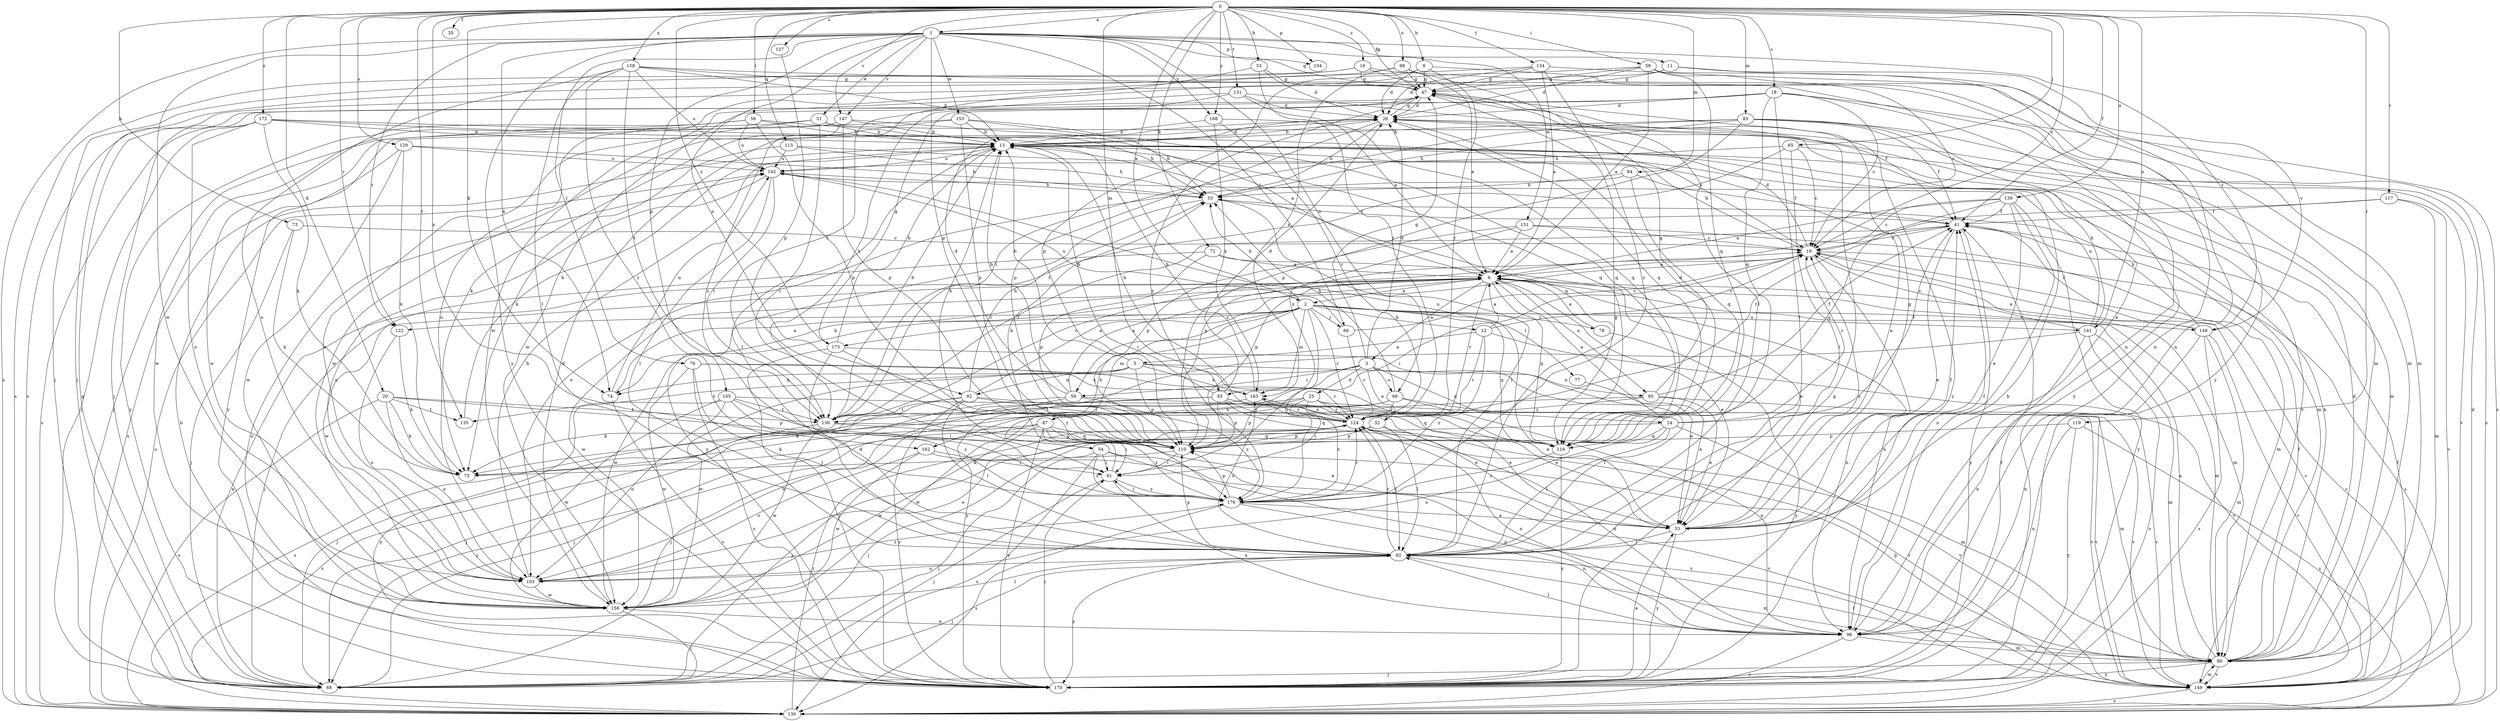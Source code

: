 strict digraph  {
0;
1;
2;
3;
5;
6;
8;
11;
12;
13;
16;
18;
19;
20;
24;
25;
26;
31;
32;
33;
35;
41;
47;
53;
54;
55;
56;
58;
59;
61;
65;
66;
68;
72;
73;
74;
75;
76;
77;
78;
82;
83;
84;
85;
87;
89;
92;
95;
96;
98;
99;
103;
104;
105;
110;
113;
116;
117;
119;
122;
124;
127;
129;
130;
131;
134;
135;
136;
139;
141;
142;
147;
148;
149;
151;
153;
156;
158;
162;
163;
168;
170;
172;
173;
176;
0 -> 1  [label=a];
0 -> 2  [label=a];
0 -> 8  [label=b];
0 -> 16  [label=c];
0 -> 18  [label=c];
0 -> 19  [label=c];
0 -> 20  [label=d];
0 -> 35  [label=f];
0 -> 41  [label=f];
0 -> 47  [label=g];
0 -> 53  [label=h];
0 -> 56  [label=i];
0 -> 58  [label=i];
0 -> 65  [label=j];
0 -> 72  [label=k];
0 -> 73  [label=k];
0 -> 74  [label=k];
0 -> 83  [label=m];
0 -> 84  [label=m];
0 -> 85  [label=m];
0 -> 98  [label=o];
0 -> 104  [label=p];
0 -> 113  [label=q];
0 -> 117  [label=r];
0 -> 119  [label=r];
0 -> 122  [label=r];
0 -> 127  [label=s];
0 -> 129  [label=s];
0 -> 131  [label=t];
0 -> 134  [label=t];
0 -> 135  [label=t];
0 -> 139  [label=u];
0 -> 141  [label=u];
0 -> 147  [label=v];
0 -> 158  [label=x];
0 -> 162  [label=x];
0 -> 168  [label=y];
0 -> 172  [label=z];
0 -> 173  [label=z];
1 -> 11  [label=b];
1 -> 31  [label=e];
1 -> 47  [label=g];
1 -> 66  [label=j];
1 -> 74  [label=k];
1 -> 76  [label=l];
1 -> 92  [label=n];
1 -> 99  [label=o];
1 -> 104  [label=p];
1 -> 105  [label=p];
1 -> 110  [label=p];
1 -> 122  [label=r];
1 -> 130  [label=s];
1 -> 147  [label=v];
1 -> 148  [label=v];
1 -> 151  [label=w];
1 -> 153  [label=w];
1 -> 156  [label=w];
1 -> 168  [label=y];
1 -> 170  [label=y];
2 -> 12  [label=b];
2 -> 54  [label=h];
2 -> 55  [label=h];
2 -> 59  [label=i];
2 -> 66  [label=j];
2 -> 77  [label=l];
2 -> 78  [label=l];
2 -> 85  [label=m];
2 -> 87  [label=m];
2 -> 116  [label=q];
2 -> 122  [label=r];
2 -> 124  [label=r];
2 -> 141  [label=u];
2 -> 148  [label=v];
2 -> 156  [label=w];
2 -> 173  [label=z];
2 -> 176  [label=z];
3 -> 24  [label=d];
3 -> 25  [label=d];
3 -> 26  [label=d];
3 -> 32  [label=e];
3 -> 47  [label=g];
3 -> 59  [label=i];
3 -> 82  [label=l];
3 -> 99  [label=o];
3 -> 135  [label=t];
3 -> 162  [label=x];
5 -> 13  [label=b];
5 -> 74  [label=k];
5 -> 92  [label=n];
5 -> 95  [label=n];
5 -> 110  [label=p];
5 -> 124  [label=r];
5 -> 156  [label=w];
5 -> 163  [label=x];
6 -> 2  [label=a];
6 -> 3  [label=a];
6 -> 33  [label=e];
6 -> 68  [label=j];
6 -> 74  [label=k];
6 -> 89  [label=m];
6 -> 95  [label=n];
6 -> 96  [label=n];
6 -> 116  [label=q];
6 -> 124  [label=r];
6 -> 156  [label=w];
8 -> 26  [label=d];
8 -> 47  [label=g];
8 -> 89  [label=m];
8 -> 110  [label=p];
8 -> 124  [label=r];
11 -> 47  [label=g];
11 -> 96  [label=n];
11 -> 130  [label=s];
11 -> 148  [label=v];
12 -> 5  [label=a];
12 -> 6  [label=a];
12 -> 19  [label=c];
12 -> 124  [label=r];
12 -> 149  [label=v];
12 -> 176  [label=z];
13 -> 26  [label=d];
13 -> 82  [label=l];
13 -> 89  [label=m];
13 -> 116  [label=q];
13 -> 142  [label=u];
16 -> 47  [label=g];
16 -> 68  [label=j];
16 -> 96  [label=n];
16 -> 130  [label=s];
16 -> 170  [label=y];
18 -> 19  [label=c];
18 -> 26  [label=d];
18 -> 68  [label=j];
18 -> 82  [label=l];
18 -> 116  [label=q];
18 -> 130  [label=s];
18 -> 156  [label=w];
18 -> 170  [label=y];
19 -> 6  [label=a];
19 -> 13  [label=b];
19 -> 26  [label=d];
19 -> 61  [label=i];
19 -> 89  [label=m];
19 -> 96  [label=n];
19 -> 110  [label=p];
19 -> 130  [label=s];
20 -> 75  [label=k];
20 -> 103  [label=o];
20 -> 110  [label=p];
20 -> 130  [label=s];
20 -> 135  [label=t];
20 -> 136  [label=t];
24 -> 6  [label=a];
24 -> 19  [label=c];
24 -> 41  [label=f];
24 -> 68  [label=j];
24 -> 82  [label=l];
24 -> 103  [label=o];
24 -> 116  [label=q];
24 -> 149  [label=v];
25 -> 33  [label=e];
25 -> 61  [label=i];
25 -> 110  [label=p];
25 -> 124  [label=r];
25 -> 136  [label=t];
25 -> 149  [label=v];
25 -> 176  [label=z];
26 -> 13  [label=b];
26 -> 47  [label=g];
26 -> 55  [label=h];
26 -> 110  [label=p];
26 -> 116  [label=q];
31 -> 13  [label=b];
31 -> 61  [label=i];
31 -> 103  [label=o];
31 -> 149  [label=v];
31 -> 156  [label=w];
32 -> 68  [label=j];
32 -> 82  [label=l];
32 -> 96  [label=n];
32 -> 110  [label=p];
33 -> 19  [label=c];
33 -> 41  [label=f];
33 -> 47  [label=g];
33 -> 82  [label=l];
33 -> 170  [label=y];
41 -> 19  [label=c];
41 -> 33  [label=e];
41 -> 110  [label=p];
41 -> 170  [label=y];
47 -> 26  [label=d];
47 -> 170  [label=y];
47 -> 176  [label=z];
53 -> 26  [label=d];
53 -> 47  [label=g];
53 -> 124  [label=r];
53 -> 136  [label=t];
54 -> 13  [label=b];
54 -> 61  [label=i];
54 -> 68  [label=j];
54 -> 96  [label=n];
54 -> 130  [label=s];
54 -> 149  [label=v];
54 -> 176  [label=z];
55 -> 41  [label=f];
55 -> 82  [label=l];
55 -> 170  [label=y];
56 -> 13  [label=b];
56 -> 55  [label=h];
56 -> 110  [label=p];
56 -> 142  [label=u];
56 -> 156  [label=w];
56 -> 170  [label=y];
58 -> 6  [label=a];
58 -> 19  [label=c];
58 -> 26  [label=d];
58 -> 47  [label=g];
58 -> 89  [label=m];
58 -> 116  [label=q];
58 -> 156  [label=w];
59 -> 6  [label=a];
59 -> 13  [label=b];
59 -> 26  [label=d];
59 -> 68  [label=j];
59 -> 103  [label=o];
59 -> 116  [label=q];
59 -> 176  [label=z];
61 -> 55  [label=h];
61 -> 68  [label=j];
61 -> 96  [label=n];
61 -> 176  [label=z];
65 -> 19  [label=c];
65 -> 82  [label=l];
65 -> 136  [label=t];
65 -> 142  [label=u];
65 -> 149  [label=v];
66 -> 19  [label=c];
66 -> 124  [label=r];
66 -> 142  [label=u];
68 -> 6  [label=a];
68 -> 47  [label=g];
72 -> 6  [label=a];
72 -> 33  [label=e];
72 -> 110  [label=p];
72 -> 156  [label=w];
73 -> 19  [label=c];
73 -> 68  [label=j];
73 -> 75  [label=k];
74 -> 6  [label=a];
74 -> 142  [label=u];
74 -> 170  [label=y];
75 -> 124  [label=r];
76 -> 33  [label=e];
76 -> 82  [label=l];
76 -> 156  [label=w];
76 -> 163  [label=x];
76 -> 170  [label=y];
77 -> 33  [label=e];
78 -> 6  [label=a];
78 -> 170  [label=y];
82 -> 41  [label=f];
82 -> 47  [label=g];
82 -> 68  [label=j];
82 -> 89  [label=m];
82 -> 103  [label=o];
82 -> 110  [label=p];
82 -> 124  [label=r];
82 -> 163  [label=x];
82 -> 170  [label=y];
83 -> 13  [label=b];
83 -> 33  [label=e];
83 -> 41  [label=f];
83 -> 55  [label=h];
83 -> 89  [label=m];
83 -> 110  [label=p];
83 -> 130  [label=s];
83 -> 136  [label=t];
84 -> 41  [label=f];
84 -> 55  [label=h];
84 -> 103  [label=o];
84 -> 116  [label=q];
85 -> 13  [label=b];
85 -> 26  [label=d];
85 -> 33  [label=e];
85 -> 75  [label=k];
85 -> 89  [label=m];
85 -> 110  [label=p];
85 -> 116  [label=q];
85 -> 124  [label=r];
85 -> 130  [label=s];
87 -> 33  [label=e];
87 -> 61  [label=i];
87 -> 68  [label=j];
87 -> 75  [label=k];
87 -> 116  [label=q];
87 -> 156  [label=w];
87 -> 170  [label=y];
87 -> 176  [label=z];
89 -> 6  [label=a];
89 -> 13  [label=b];
89 -> 26  [label=d];
89 -> 41  [label=f];
89 -> 68  [label=j];
89 -> 82  [label=l];
89 -> 110  [label=p];
89 -> 149  [label=v];
89 -> 170  [label=y];
92 -> 6  [label=a];
92 -> 33  [label=e];
92 -> 55  [label=h];
92 -> 68  [label=j];
92 -> 82  [label=l];
92 -> 124  [label=r];
92 -> 136  [label=t];
92 -> 170  [label=y];
95 -> 33  [label=e];
95 -> 41  [label=f];
95 -> 47  [label=g];
95 -> 124  [label=r];
95 -> 149  [label=v];
95 -> 156  [label=w];
96 -> 13  [label=b];
96 -> 82  [label=l];
96 -> 89  [label=m];
96 -> 130  [label=s];
98 -> 6  [label=a];
98 -> 47  [label=g];
98 -> 82  [label=l];
98 -> 103  [label=o];
98 -> 163  [label=x];
99 -> 55  [label=h];
99 -> 68  [label=j];
99 -> 75  [label=k];
99 -> 96  [label=n];
99 -> 124  [label=r];
99 -> 149  [label=v];
103 -> 13  [label=b];
103 -> 156  [label=w];
103 -> 176  [label=z];
105 -> 61  [label=i];
105 -> 103  [label=o];
105 -> 136  [label=t];
105 -> 149  [label=v];
105 -> 156  [label=w];
105 -> 170  [label=y];
105 -> 176  [label=z];
110 -> 61  [label=i];
110 -> 75  [label=k];
113 -> 33  [label=e];
113 -> 55  [label=h];
113 -> 75  [label=k];
113 -> 142  [label=u];
116 -> 26  [label=d];
116 -> 142  [label=u];
116 -> 170  [label=y];
116 -> 176  [label=z];
117 -> 41  [label=f];
117 -> 89  [label=m];
117 -> 124  [label=r];
117 -> 149  [label=v];
119 -> 96  [label=n];
119 -> 110  [label=p];
119 -> 130  [label=s];
119 -> 170  [label=y];
122 -> 75  [label=k];
122 -> 103  [label=o];
124 -> 13  [label=b];
124 -> 82  [label=l];
124 -> 89  [label=m];
124 -> 96  [label=n];
124 -> 103  [label=o];
124 -> 110  [label=p];
124 -> 163  [label=x];
127 -> 110  [label=p];
129 -> 55  [label=h];
129 -> 75  [label=k];
129 -> 130  [label=s];
129 -> 142  [label=u];
129 -> 156  [label=w];
130 -> 19  [label=c];
130 -> 124  [label=r];
130 -> 142  [label=u];
131 -> 6  [label=a];
131 -> 26  [label=d];
131 -> 41  [label=f];
131 -> 136  [label=t];
131 -> 176  [label=z];
134 -> 6  [label=a];
134 -> 26  [label=d];
134 -> 47  [label=g];
134 -> 68  [label=j];
134 -> 96  [label=n];
134 -> 176  [label=z];
135 -> 13  [label=b];
136 -> 13  [label=b];
136 -> 19  [label=c];
136 -> 41  [label=f];
136 -> 110  [label=p];
136 -> 116  [label=q];
136 -> 130  [label=s];
136 -> 156  [label=w];
139 -> 6  [label=a];
139 -> 19  [label=c];
139 -> 33  [label=e];
139 -> 41  [label=f];
139 -> 96  [label=n];
139 -> 116  [label=q];
139 -> 170  [label=y];
141 -> 13  [label=b];
141 -> 19  [label=c];
141 -> 89  [label=m];
141 -> 96  [label=n];
141 -> 130  [label=s];
141 -> 142  [label=u];
141 -> 170  [label=y];
142 -> 55  [label=h];
142 -> 82  [label=l];
142 -> 103  [label=o];
142 -> 136  [label=t];
147 -> 6  [label=a];
147 -> 13  [label=b];
147 -> 68  [label=j];
147 -> 110  [label=p];
147 -> 156  [label=w];
148 -> 6  [label=a];
148 -> 41  [label=f];
148 -> 55  [label=h];
148 -> 89  [label=m];
148 -> 96  [label=n];
148 -> 130  [label=s];
148 -> 149  [label=v];
149 -> 19  [label=c];
149 -> 26  [label=d];
149 -> 41  [label=f];
149 -> 89  [label=m];
149 -> 124  [label=r];
149 -> 130  [label=s];
151 -> 6  [label=a];
151 -> 19  [label=c];
151 -> 89  [label=m];
151 -> 110  [label=p];
151 -> 163  [label=x];
153 -> 13  [label=b];
153 -> 55  [label=h];
153 -> 75  [label=k];
153 -> 110  [label=p];
153 -> 116  [label=q];
153 -> 170  [label=y];
156 -> 26  [label=d];
156 -> 68  [label=j];
156 -> 82  [label=l];
156 -> 96  [label=n];
158 -> 13  [label=b];
158 -> 47  [label=g];
158 -> 82  [label=l];
158 -> 89  [label=m];
158 -> 103  [label=o];
158 -> 136  [label=t];
158 -> 142  [label=u];
158 -> 176  [label=z];
162 -> 61  [label=i];
162 -> 103  [label=o];
162 -> 149  [label=v];
162 -> 156  [label=w];
163 -> 13  [label=b];
163 -> 68  [label=j];
163 -> 124  [label=r];
168 -> 13  [label=b];
168 -> 116  [label=q];
168 -> 124  [label=r];
168 -> 163  [label=x];
170 -> 13  [label=b];
170 -> 33  [label=e];
170 -> 41  [label=f];
170 -> 47  [label=g];
170 -> 61  [label=i];
170 -> 142  [label=u];
172 -> 13  [label=b];
172 -> 19  [label=c];
172 -> 68  [label=j];
172 -> 75  [label=k];
172 -> 103  [label=o];
172 -> 116  [label=q];
172 -> 130  [label=s];
173 -> 13  [label=b];
173 -> 33  [label=e];
173 -> 47  [label=g];
173 -> 82  [label=l];
173 -> 170  [label=y];
173 -> 176  [label=z];
176 -> 33  [label=e];
176 -> 61  [label=i];
176 -> 96  [label=n];
176 -> 110  [label=p];
176 -> 124  [label=r];
176 -> 130  [label=s];
}
